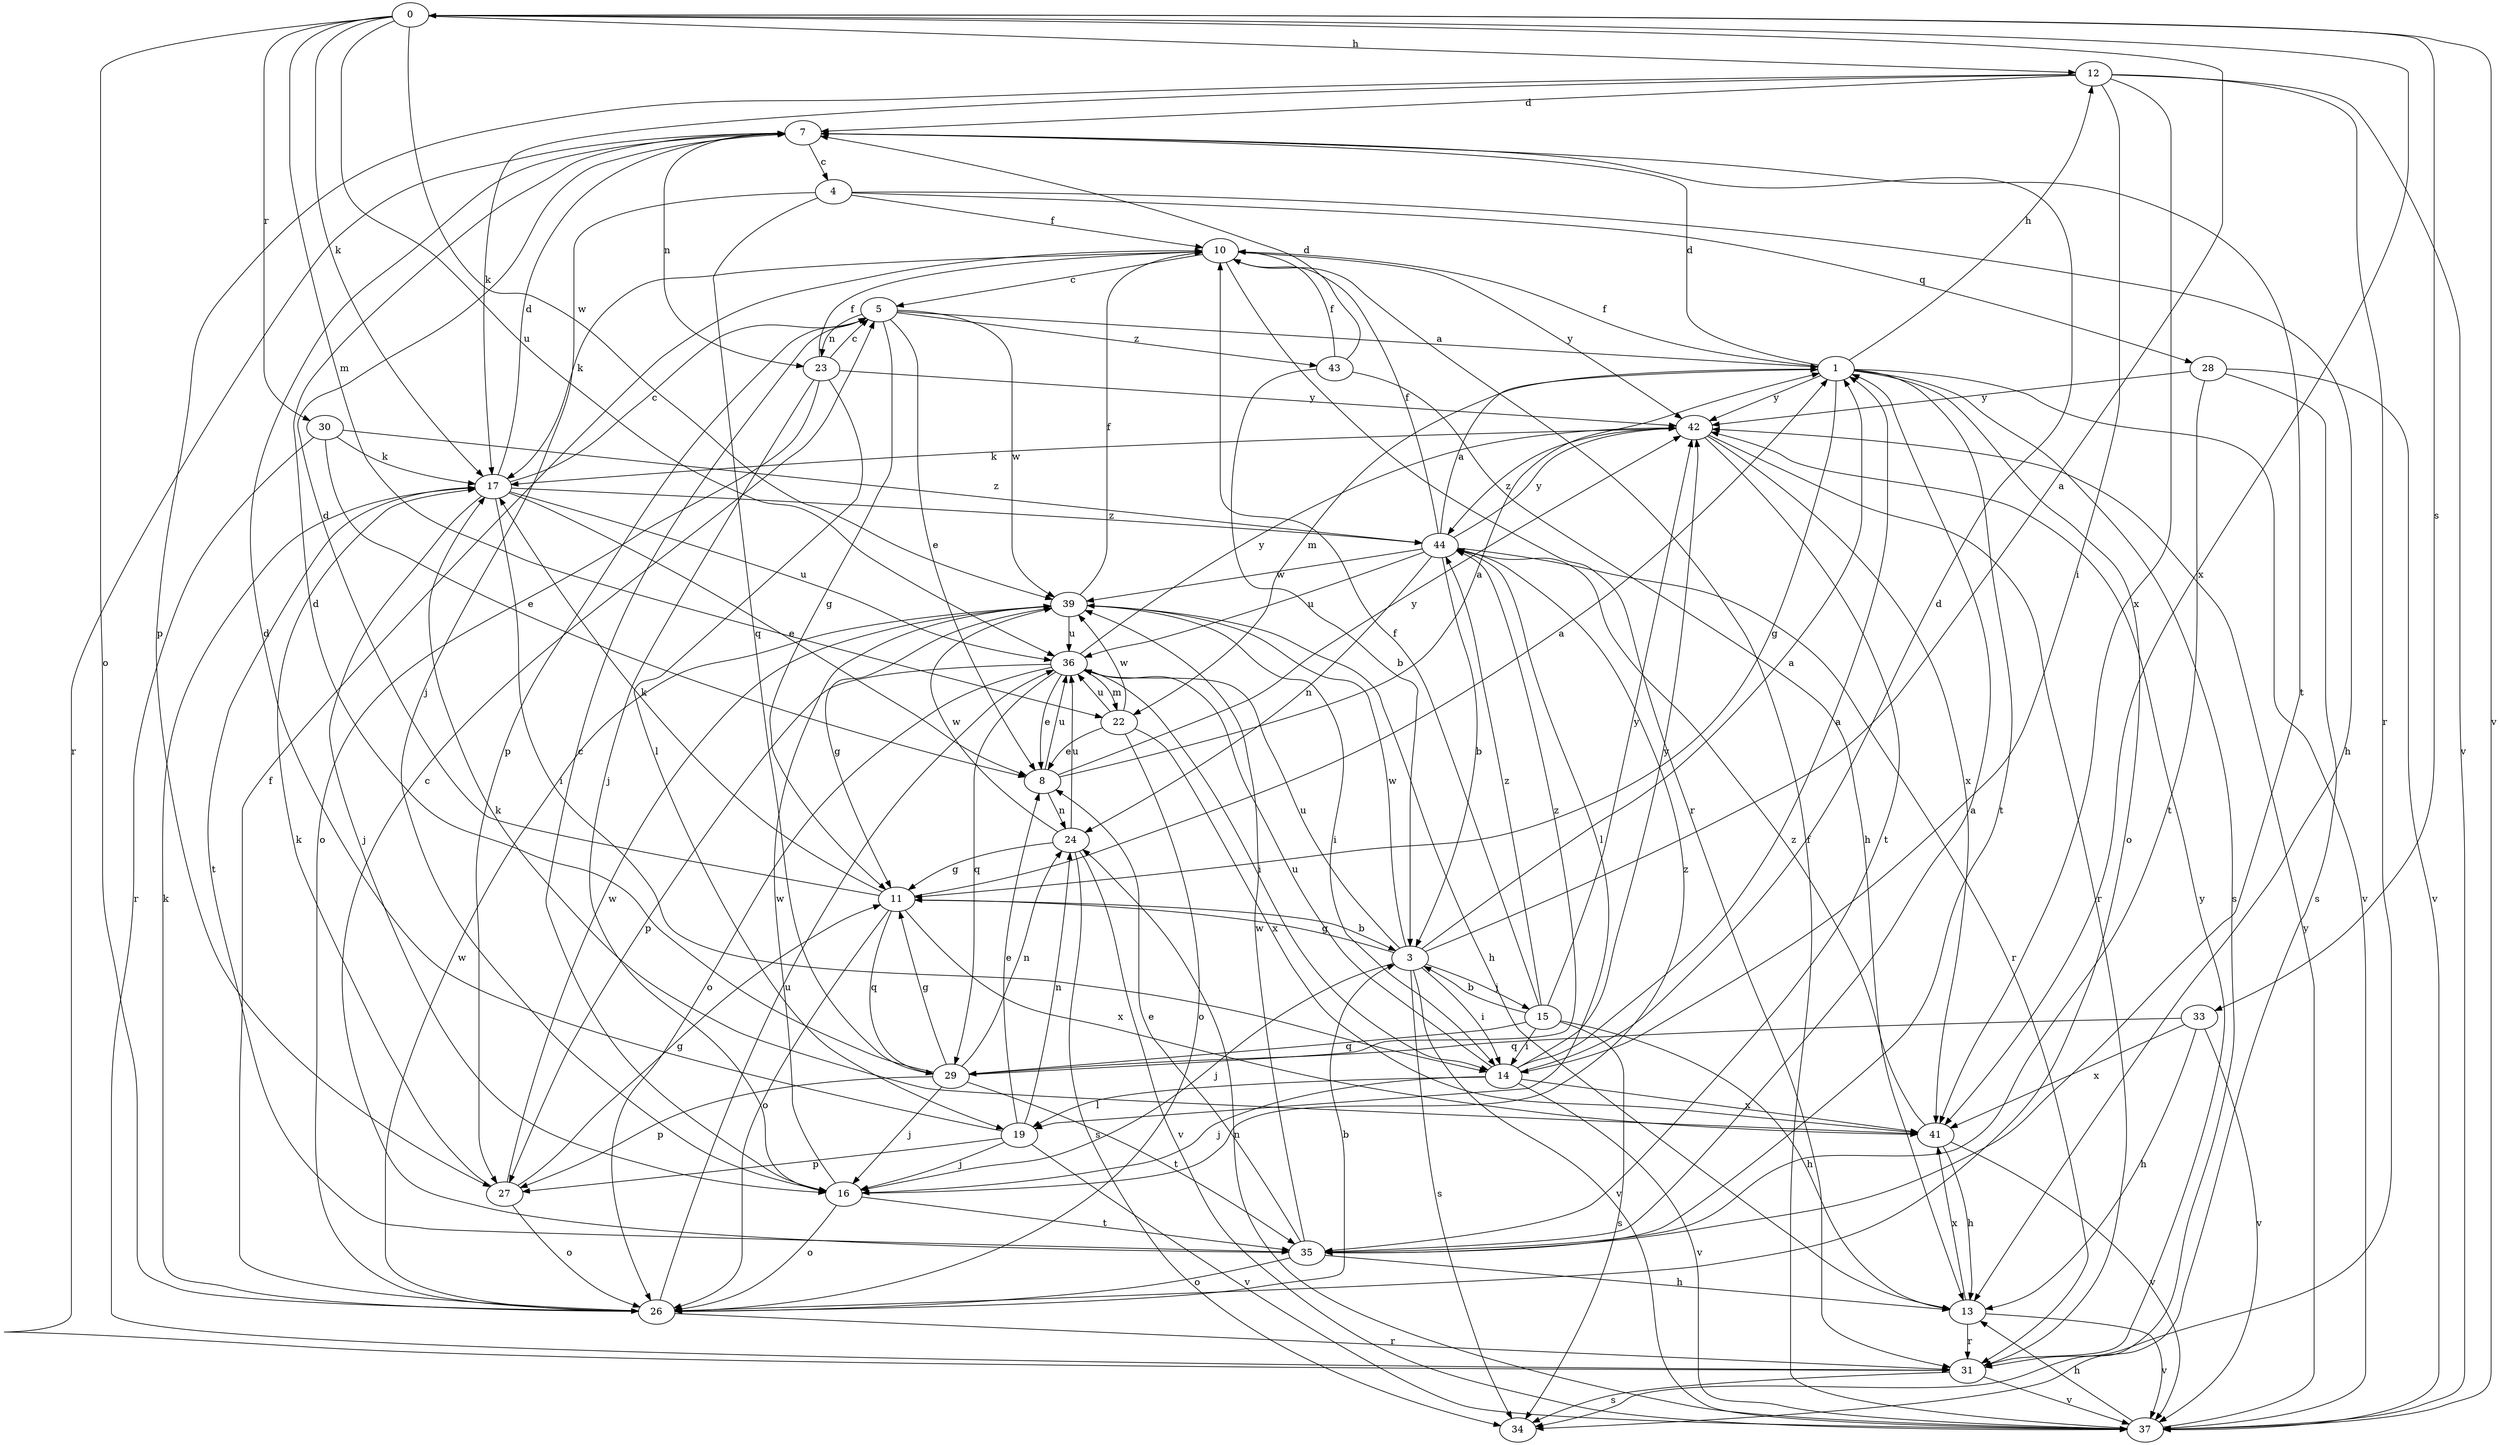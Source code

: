 strict digraph  {
0;
1;
3;
4;
5;
7;
8;
10;
11;
12;
13;
14;
15;
16;
17;
19;
22;
23;
24;
26;
27;
28;
29;
30;
31;
33;
34;
35;
36;
37;
39;
41;
42;
43;
44;
0 -> 12  [label=h];
0 -> 17  [label=k];
0 -> 22  [label=m];
0 -> 26  [label=o];
0 -> 30  [label=r];
0 -> 33  [label=s];
0 -> 36  [label=u];
0 -> 37  [label=v];
0 -> 39  [label=w];
0 -> 41  [label=x];
1 -> 7  [label=d];
1 -> 10  [label=f];
1 -> 11  [label=g];
1 -> 12  [label=h];
1 -> 22  [label=m];
1 -> 26  [label=o];
1 -> 34  [label=s];
1 -> 35  [label=t];
1 -> 37  [label=v];
1 -> 42  [label=y];
3 -> 0  [label=a];
3 -> 1  [label=a];
3 -> 11  [label=g];
3 -> 14  [label=i];
3 -> 15  [label=j];
3 -> 16  [label=j];
3 -> 34  [label=s];
3 -> 36  [label=u];
3 -> 37  [label=v];
3 -> 39  [label=w];
4 -> 10  [label=f];
4 -> 13  [label=h];
4 -> 16  [label=j];
4 -> 28  [label=q];
4 -> 29  [label=q];
5 -> 1  [label=a];
5 -> 8  [label=e];
5 -> 11  [label=g];
5 -> 23  [label=n];
5 -> 27  [label=p];
5 -> 39  [label=w];
5 -> 43  [label=z];
7 -> 4  [label=c];
7 -> 23  [label=n];
7 -> 31  [label=r];
7 -> 35  [label=t];
8 -> 1  [label=a];
8 -> 24  [label=n];
8 -> 36  [label=u];
8 -> 42  [label=y];
10 -> 5  [label=c];
10 -> 17  [label=k];
10 -> 31  [label=r];
10 -> 42  [label=y];
11 -> 1  [label=a];
11 -> 3  [label=b];
11 -> 7  [label=d];
11 -> 17  [label=k];
11 -> 26  [label=o];
11 -> 29  [label=q];
11 -> 41  [label=x];
12 -> 7  [label=d];
12 -> 14  [label=i];
12 -> 17  [label=k];
12 -> 27  [label=p];
12 -> 31  [label=r];
12 -> 37  [label=v];
12 -> 41  [label=x];
13 -> 31  [label=r];
13 -> 37  [label=v];
13 -> 41  [label=x];
14 -> 1  [label=a];
14 -> 7  [label=d];
14 -> 16  [label=j];
14 -> 19  [label=l];
14 -> 36  [label=u];
14 -> 37  [label=v];
14 -> 41  [label=x];
14 -> 42  [label=y];
15 -> 3  [label=b];
15 -> 10  [label=f];
15 -> 13  [label=h];
15 -> 14  [label=i];
15 -> 29  [label=q];
15 -> 34  [label=s];
15 -> 42  [label=y];
15 -> 44  [label=z];
16 -> 5  [label=c];
16 -> 26  [label=o];
16 -> 35  [label=t];
16 -> 39  [label=w];
16 -> 44  [label=z];
17 -> 5  [label=c];
17 -> 7  [label=d];
17 -> 8  [label=e];
17 -> 14  [label=i];
17 -> 16  [label=j];
17 -> 35  [label=t];
17 -> 36  [label=u];
17 -> 44  [label=z];
19 -> 7  [label=d];
19 -> 8  [label=e];
19 -> 16  [label=j];
19 -> 24  [label=n];
19 -> 27  [label=p];
19 -> 37  [label=v];
22 -> 8  [label=e];
22 -> 26  [label=o];
22 -> 36  [label=u];
22 -> 39  [label=w];
22 -> 41  [label=x];
23 -> 5  [label=c];
23 -> 10  [label=f];
23 -> 16  [label=j];
23 -> 19  [label=l];
23 -> 26  [label=o];
23 -> 42  [label=y];
24 -> 11  [label=g];
24 -> 34  [label=s];
24 -> 36  [label=u];
24 -> 37  [label=v];
24 -> 39  [label=w];
26 -> 3  [label=b];
26 -> 10  [label=f];
26 -> 17  [label=k];
26 -> 31  [label=r];
26 -> 36  [label=u];
26 -> 39  [label=w];
27 -> 11  [label=g];
27 -> 17  [label=k];
27 -> 26  [label=o];
27 -> 39  [label=w];
28 -> 34  [label=s];
28 -> 35  [label=t];
28 -> 37  [label=v];
28 -> 42  [label=y];
29 -> 7  [label=d];
29 -> 11  [label=g];
29 -> 16  [label=j];
29 -> 24  [label=n];
29 -> 27  [label=p];
29 -> 35  [label=t];
29 -> 44  [label=z];
30 -> 8  [label=e];
30 -> 17  [label=k];
30 -> 31  [label=r];
30 -> 44  [label=z];
31 -> 34  [label=s];
31 -> 37  [label=v];
31 -> 42  [label=y];
33 -> 13  [label=h];
33 -> 29  [label=q];
33 -> 37  [label=v];
33 -> 41  [label=x];
35 -> 1  [label=a];
35 -> 5  [label=c];
35 -> 8  [label=e];
35 -> 13  [label=h];
35 -> 26  [label=o];
35 -> 39  [label=w];
36 -> 8  [label=e];
36 -> 14  [label=i];
36 -> 22  [label=m];
36 -> 26  [label=o];
36 -> 27  [label=p];
36 -> 29  [label=q];
36 -> 42  [label=y];
37 -> 10  [label=f];
37 -> 13  [label=h];
37 -> 24  [label=n];
37 -> 42  [label=y];
39 -> 10  [label=f];
39 -> 11  [label=g];
39 -> 13  [label=h];
39 -> 14  [label=i];
39 -> 36  [label=u];
41 -> 13  [label=h];
41 -> 17  [label=k];
41 -> 37  [label=v];
41 -> 44  [label=z];
42 -> 17  [label=k];
42 -> 31  [label=r];
42 -> 35  [label=t];
42 -> 41  [label=x];
42 -> 44  [label=z];
43 -> 3  [label=b];
43 -> 7  [label=d];
43 -> 10  [label=f];
43 -> 13  [label=h];
44 -> 1  [label=a];
44 -> 3  [label=b];
44 -> 10  [label=f];
44 -> 19  [label=l];
44 -> 24  [label=n];
44 -> 31  [label=r];
44 -> 36  [label=u];
44 -> 39  [label=w];
44 -> 42  [label=y];
}
